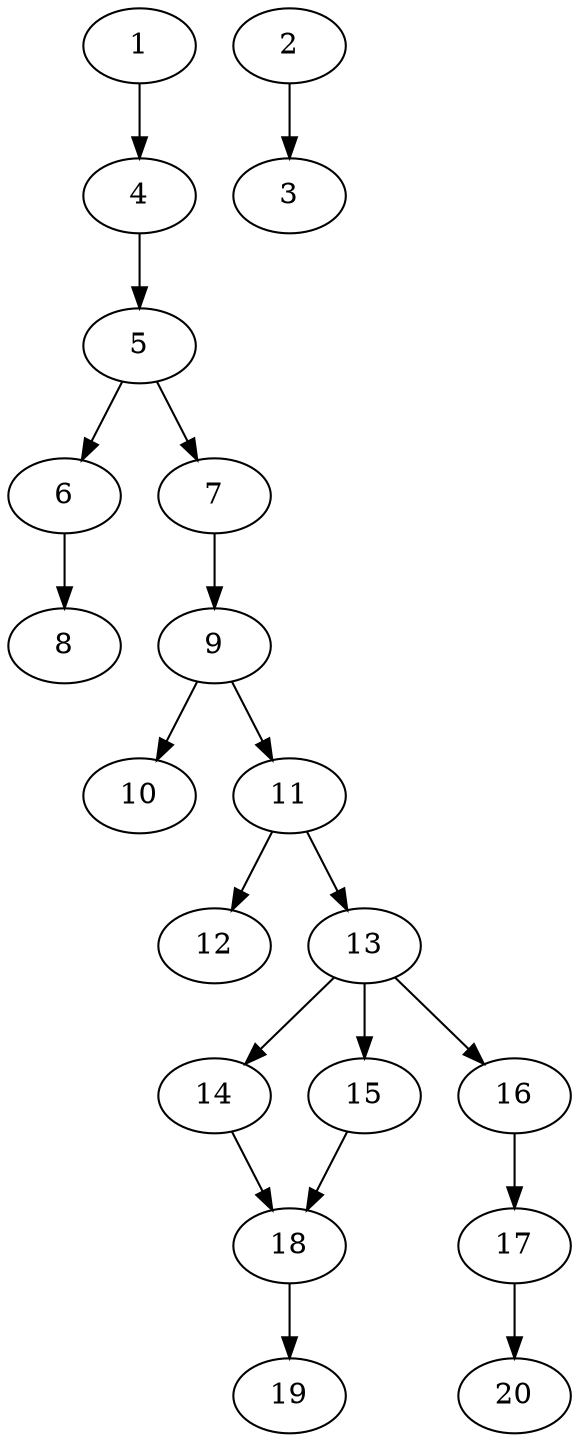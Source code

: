// DAG automatically generated by daggen at Sat Jul 27 15:35:20 2019
// ./daggen --dot -n 20 --ccr 0.4 --fat 0.4 --regular 0.5 --density 0.5 --mindata 5242880 --maxdata 52428800 
digraph G {
  1 [size="53995520", alpha="0.03", expect_size="21598208"] 
  1 -> 4 [size ="21598208"]
  2 [size="50040320", alpha="0.10", expect_size="20016128"] 
  2 -> 3 [size ="20016128"]
  3 [size="23188480", alpha="0.15", expect_size="9275392"] 
  4 [size="123376640", alpha="0.17", expect_size="49350656"] 
  4 -> 5 [size ="49350656"]
  5 [size="26201600", alpha="0.11", expect_size="10480640"] 
  5 -> 6 [size ="10480640"]
  5 -> 7 [size ="10480640"]
  6 [size="84426240", alpha="0.08", expect_size="33770496"] 
  6 -> 8 [size ="33770496"]
  7 [size="122211840", alpha="0.05", expect_size="48884736"] 
  7 -> 9 [size ="48884736"]
  8 [size="28940800", alpha="0.07", expect_size="11576320"] 
  9 [size="51425280", alpha="0.10", expect_size="20570112"] 
  9 -> 10 [size ="20570112"]
  9 -> 11 [size ="20570112"]
  10 [size="87293440", alpha="0.16", expect_size="34917376"] 
  11 [size="109982720", alpha="0.15", expect_size="43993088"] 
  11 -> 12 [size ="43993088"]
  11 -> 13 [size ="43993088"]
  12 [size="127959040", alpha="0.11", expect_size="51183616"] 
  13 [size="69608960", alpha="0.04", expect_size="27843584"] 
  13 -> 14 [size ="27843584"]
  13 -> 15 [size ="27843584"]
  13 -> 16 [size ="27843584"]
  14 [size="39856640", alpha="0.14", expect_size="15942656"] 
  14 -> 18 [size ="15942656"]
  15 [size="20958720", alpha="0.18", expect_size="8383488"] 
  15 -> 18 [size ="8383488"]
  16 [size="83146240", alpha="0.09", expect_size="33258496"] 
  16 -> 17 [size ="33258496"]
  17 [size="13276160", alpha="0.15", expect_size="5310464"] 
  17 -> 20 [size ="5310464"]
  18 [size="44953600", alpha="0.05", expect_size="17981440"] 
  18 -> 19 [size ="17981440"]
  19 [size="84060160", alpha="0.18", expect_size="33624064"] 
  20 [size="26580480", alpha="0.08", expect_size="10632192"] 
}
